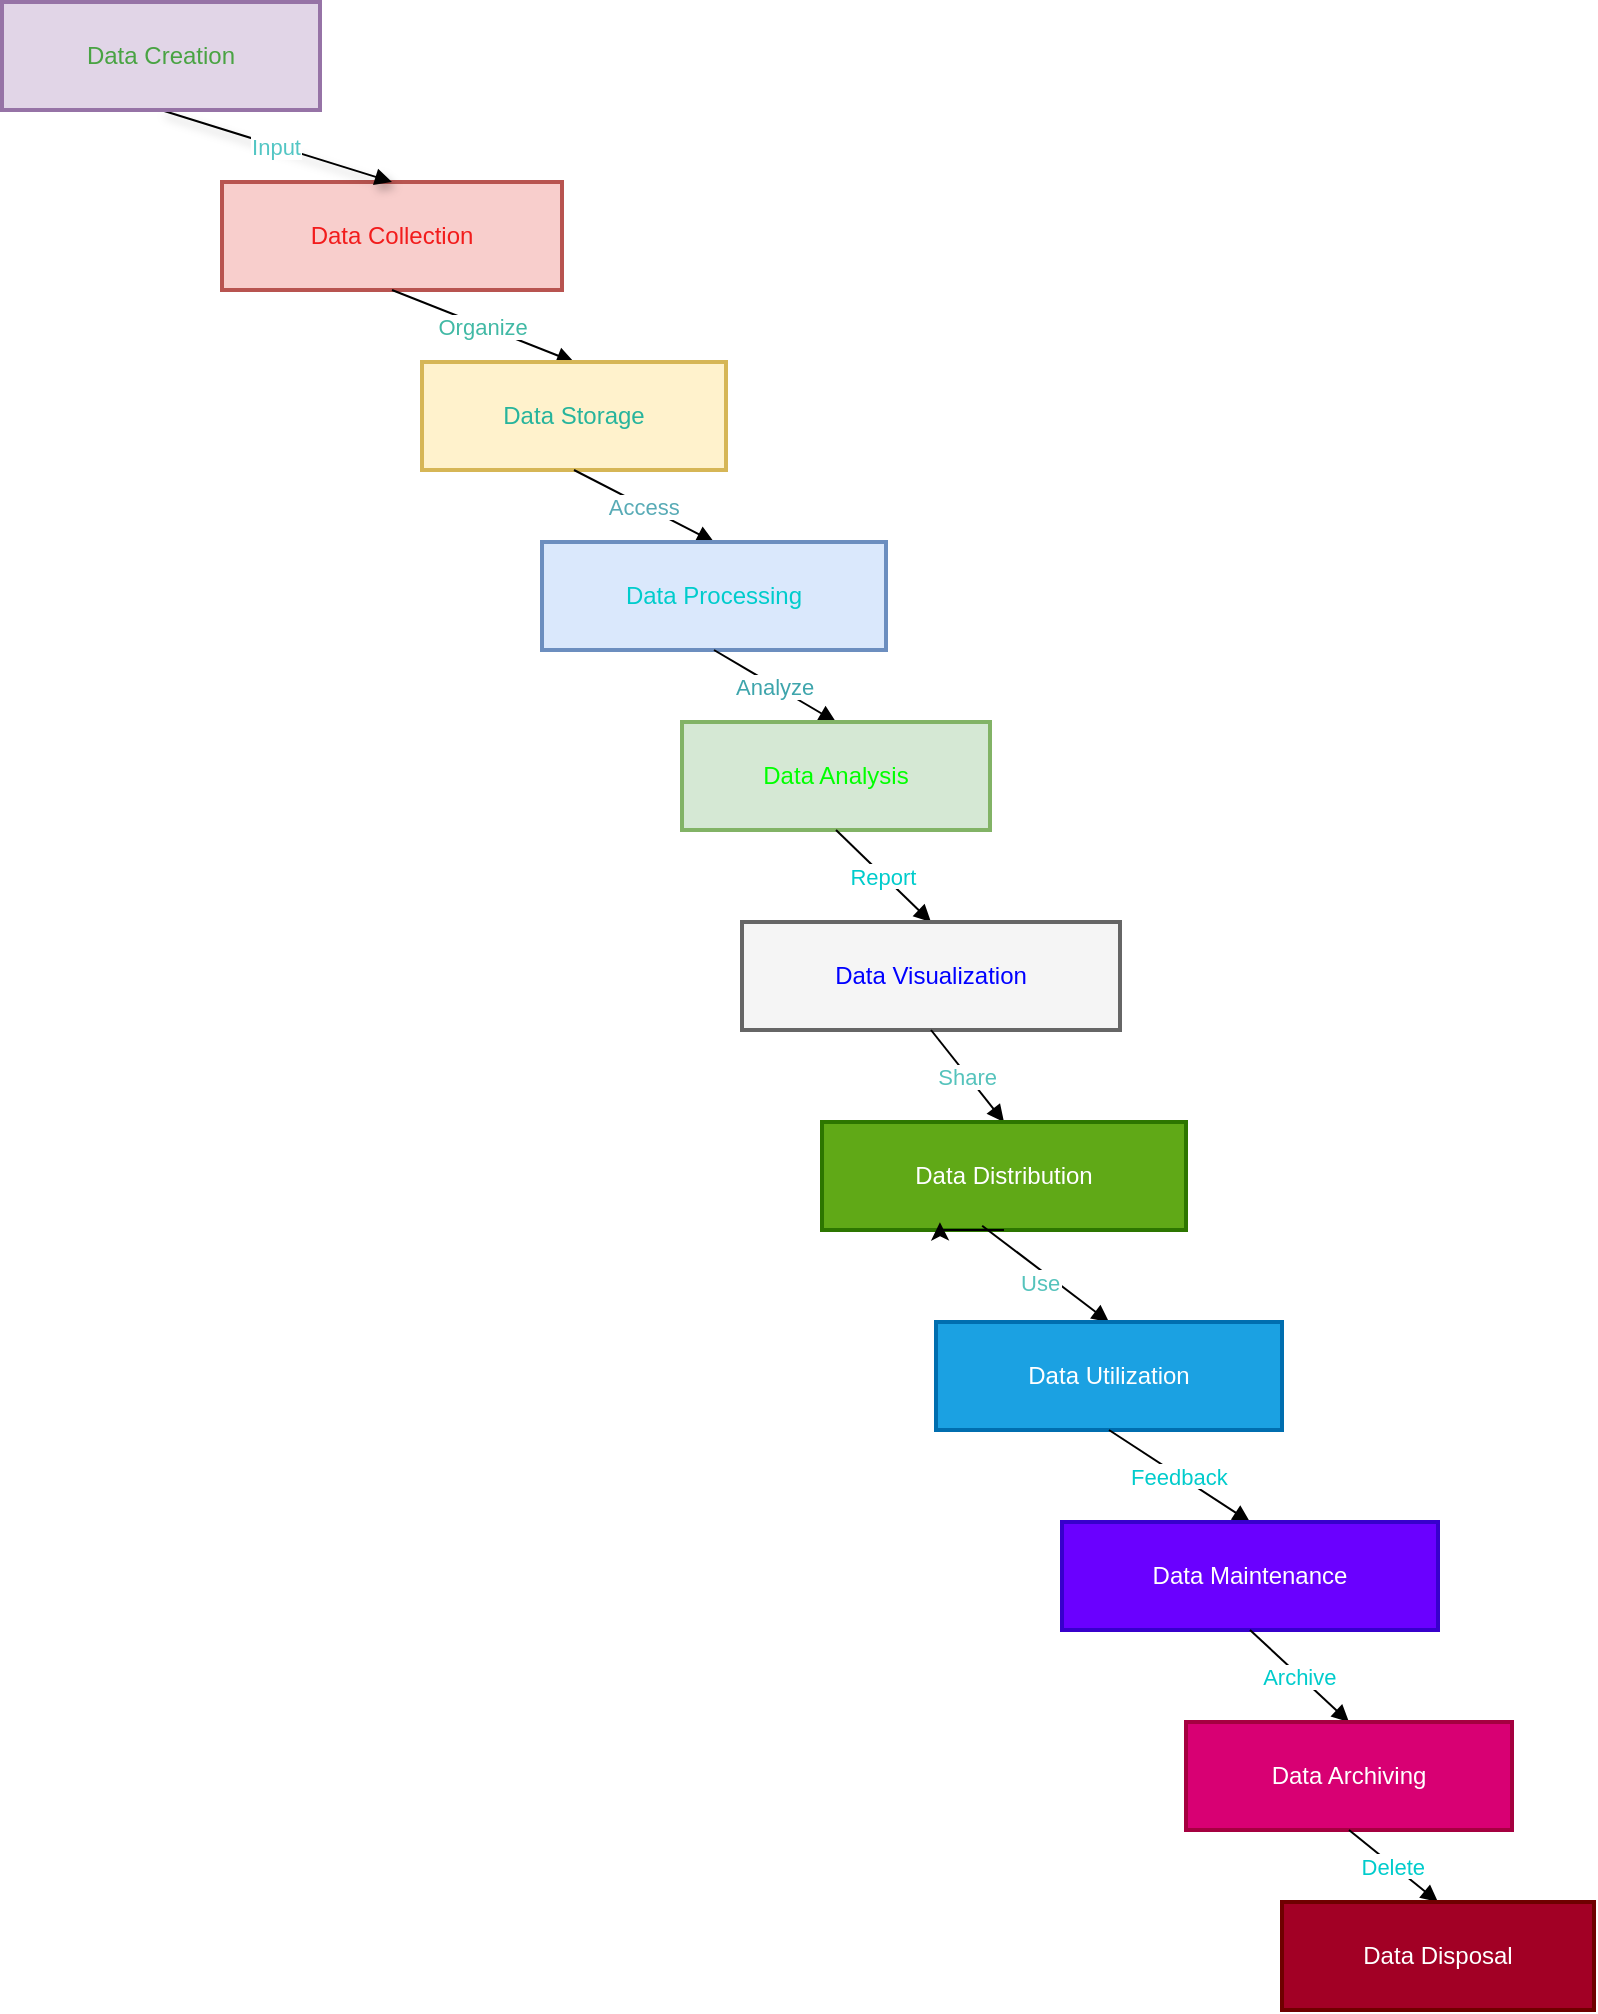 <mxfile version="27.0.3">
  <diagram name="Page-1" id="XrZrb99IjF0XKf35x9la">
    <mxGraphModel dx="2756" dy="1034" grid="1" gridSize="10" guides="1" tooltips="1" connect="1" arrows="1" fold="1" page="1" pageScale="1" pageWidth="827" pageHeight="1169" math="0" shadow="0">
      <root>
        <mxCell id="0" />
        <mxCell id="1" parent="0" />
        <mxCell id="4" value="Data Collection" style="whiteSpace=wrap;strokeWidth=2;fillColor=#f8cecc;strokeColor=#b85450;fontColor=light-dark(#f21c1c, #ededed);" parent="1" vertex="1">
          <mxGeometry x="-440" y="300" width="170" height="54" as="geometry" />
        </mxCell>
        <mxCell id="14" value="Input" style="curved=1;startArrow=none;endArrow=block;exitX=0.5;exitY=0.99;entryX=0.5;entryY=0;spacing=3;shadow=1;fontColor=light-dark(#53c6c4, #ededed);" parent="1" source="3" target="4" edge="1">
          <mxGeometry relative="1" as="geometry">
            <Array as="points" />
          </mxGeometry>
        </mxCell>
        <mxCell id="15" value="Organize" style="curved=1;startArrow=none;endArrow=block;exitX=0.5;exitY=1;entryX=0.5;entryY=0;fontColor=light-dark(#41b9a5, #ededed);" parent="1" source="4" target="5" edge="1">
          <mxGeometry relative="1" as="geometry">
            <Array as="points" />
          </mxGeometry>
        </mxCell>
        <mxCell id="5" value="Data Storage" style="whiteSpace=wrap;strokeWidth=2;fillColor=#fff2cc;strokeColor=#d6b656;fontColor=light-dark(#27b49c, #ededed);" parent="1" vertex="1">
          <mxGeometry x="-340" y="390" width="152" height="54" as="geometry" />
        </mxCell>
        <mxCell id="16" value="Access" style="curved=1;startArrow=none;endArrow=block;exitX=0.5;exitY=1;entryX=0.5;entryY=0.01;fontColor=light-dark(#58abb6, #ededed);" parent="1" source="5" target="6" edge="1">
          <mxGeometry relative="1" as="geometry">
            <Array as="points" />
          </mxGeometry>
        </mxCell>
        <mxCell id="6" value="Data Processing" style="whiteSpace=wrap;strokeWidth=2;fillColor=#dae8fc;strokeColor=#6c8ebf;fontColor=#00CCCC;" parent="1" vertex="1">
          <mxGeometry x="-280" y="480" width="172" height="54" as="geometry" />
        </mxCell>
        <mxCell id="17" value="Analyze" style="curved=1;startArrow=none;endArrow=block;exitX=0.5;exitY=1.01;entryX=0.5;entryY=0;fontColor=light-dark(#3ea5ac, #ededed);" parent="1" source="6" target="7" edge="1">
          <mxGeometry relative="1" as="geometry">
            <Array as="points" />
          </mxGeometry>
        </mxCell>
        <mxCell id="7" value="Data Analysis" style="whiteSpace=wrap;strokeWidth=2;fillColor=#d5e8d4;strokeColor=#82b366;fontColor=#00FF00;" parent="1" vertex="1">
          <mxGeometry x="-210" y="570" width="154" height="54" as="geometry" />
        </mxCell>
        <mxCell id="18" value="Report" style="curved=1;startArrow=none;endArrow=block;exitX=0.5;exitY=1;entryX=0.5;entryY=0;fontColor=#00CCCC;" parent="1" source="7" target="8" edge="1">
          <mxGeometry relative="1" as="geometry">
            <Array as="points" />
          </mxGeometry>
        </mxCell>
        <mxCell id="8" value="Data Visualization" style="whiteSpace=wrap;strokeWidth=2;fillColor=#f5f5f5;fontColor=#0000FF;strokeColor=#666666;" parent="1" vertex="1">
          <mxGeometry x="-180" y="670" width="189" height="54" as="geometry" />
        </mxCell>
        <mxCell id="19" value="Share" style="curved=1;startArrow=none;endArrow=block;exitX=0.5;exitY=1;entryX=0.5;entryY=0.01;fontColor=light-dark(#55c3bc, #ededed);" parent="1" source="8" target="9" edge="1">
          <mxGeometry relative="1" as="geometry">
            <Array as="points" />
          </mxGeometry>
        </mxCell>
        <mxCell id="9" value="Data Distribution" style="whiteSpace=wrap;strokeWidth=2;fillColor=#60a917;fontColor=#ffffff;strokeColor=#2D7600;" parent="1" vertex="1">
          <mxGeometry x="-140" y="770" width="182" height="54" as="geometry" />
        </mxCell>
        <mxCell id="20" value="Use" style="curved=1;startArrow=none;endArrow=block;exitX=0.44;exitY=0.96;entryX=0.5;entryY=0;exitDx=0;exitDy=0;exitPerimeter=0;fontColor=light-dark(#55C3BC,#EDEDED);" parent="1" source="9" target="10" edge="1">
          <mxGeometry x="0.026" y="-4" relative="1" as="geometry">
            <Array as="points" />
            <mxPoint x="-1" as="offset" />
          </mxGeometry>
        </mxCell>
        <mxCell id="10" value="Data Utilization" style="whiteSpace=wrap;strokeWidth=2;fillColor=#1ba1e2;fontColor=#ffffff;strokeColor=#006EAF;" parent="1" vertex="1">
          <mxGeometry x="-83" y="870" width="173" height="54" as="geometry" />
        </mxCell>
        <mxCell id="21" value="Feedback" style="curved=1;startArrow=none;endArrow=block;exitX=0.5;exitY=1;entryX=0.5;entryY=0;fontColor=#00CCCC;" parent="1" source="10" target="11" edge="1">
          <mxGeometry relative="1" as="geometry">
            <Array as="points" />
          </mxGeometry>
        </mxCell>
        <mxCell id="11" value="Data Maintenance" style="whiteSpace=wrap;strokeWidth=2;fillColor=#6a00ff;fontColor=#ffffff;strokeColor=#3700CC;" parent="1" vertex="1">
          <mxGeometry x="-20" y="970" width="188" height="54" as="geometry" />
        </mxCell>
        <mxCell id="22" value="Archive" style="curved=1;startArrow=none;endArrow=block;exitX=0.5;exitY=1;entryX=0.5;entryY=0.01;fontColor=#00CCCC;" parent="1" source="11" target="12" edge="1">
          <mxGeometry relative="1" as="geometry">
            <Array as="points" />
          </mxGeometry>
        </mxCell>
        <mxCell id="12" value="Data Archiving" style="whiteSpace=wrap;strokeWidth=2;fillColor=#d80073;fontColor=#ffffff;strokeColor=#A50040;" parent="1" vertex="1">
          <mxGeometry x="42" y="1070" width="163" height="54" as="geometry" />
        </mxCell>
        <mxCell id="23" value="Delete" style="curved=1;startArrow=none;endArrow=block;exitX=0.5;exitY=1.01;entryX=0.5;entryY=0;fontColor=#00CCCC;" parent="1" source="12" target="13" edge="1">
          <mxGeometry relative="1" as="geometry">
            <Array as="points" />
          </mxGeometry>
        </mxCell>
        <mxCell id="13" value="Data Disposal" style="whiteSpace=wrap;strokeWidth=2;fillColor=#a20025;fontColor=#ffffff;strokeColor=#6F0000;" parent="1" vertex="1">
          <mxGeometry x="90" y="1160" width="156" height="54" as="geometry" />
        </mxCell>
        <mxCell id="3" value="Data Creation" style="whiteSpace=wrap;strokeWidth=2;fillColor=#e1d5e7;strokeColor=#9673a6;fontColor=light-dark(#49a343, #ededed);" parent="1" vertex="1">
          <mxGeometry x="-550" y="210" width="159" height="54" as="geometry" />
        </mxCell>
        <mxCell id="acSP6v4Db1iSqvwZc4PE-23" style="edgeStyle=orthogonalEdgeStyle;rounded=0;orthogonalLoop=1;jettySize=auto;html=1;exitX=0.5;exitY=1;exitDx=0;exitDy=0;entryX=0.324;entryY=0.929;entryDx=0;entryDy=0;entryPerimeter=0;" edge="1" parent="1" source="9" target="9">
          <mxGeometry relative="1" as="geometry" />
        </mxCell>
      </root>
    </mxGraphModel>
  </diagram>
</mxfile>
